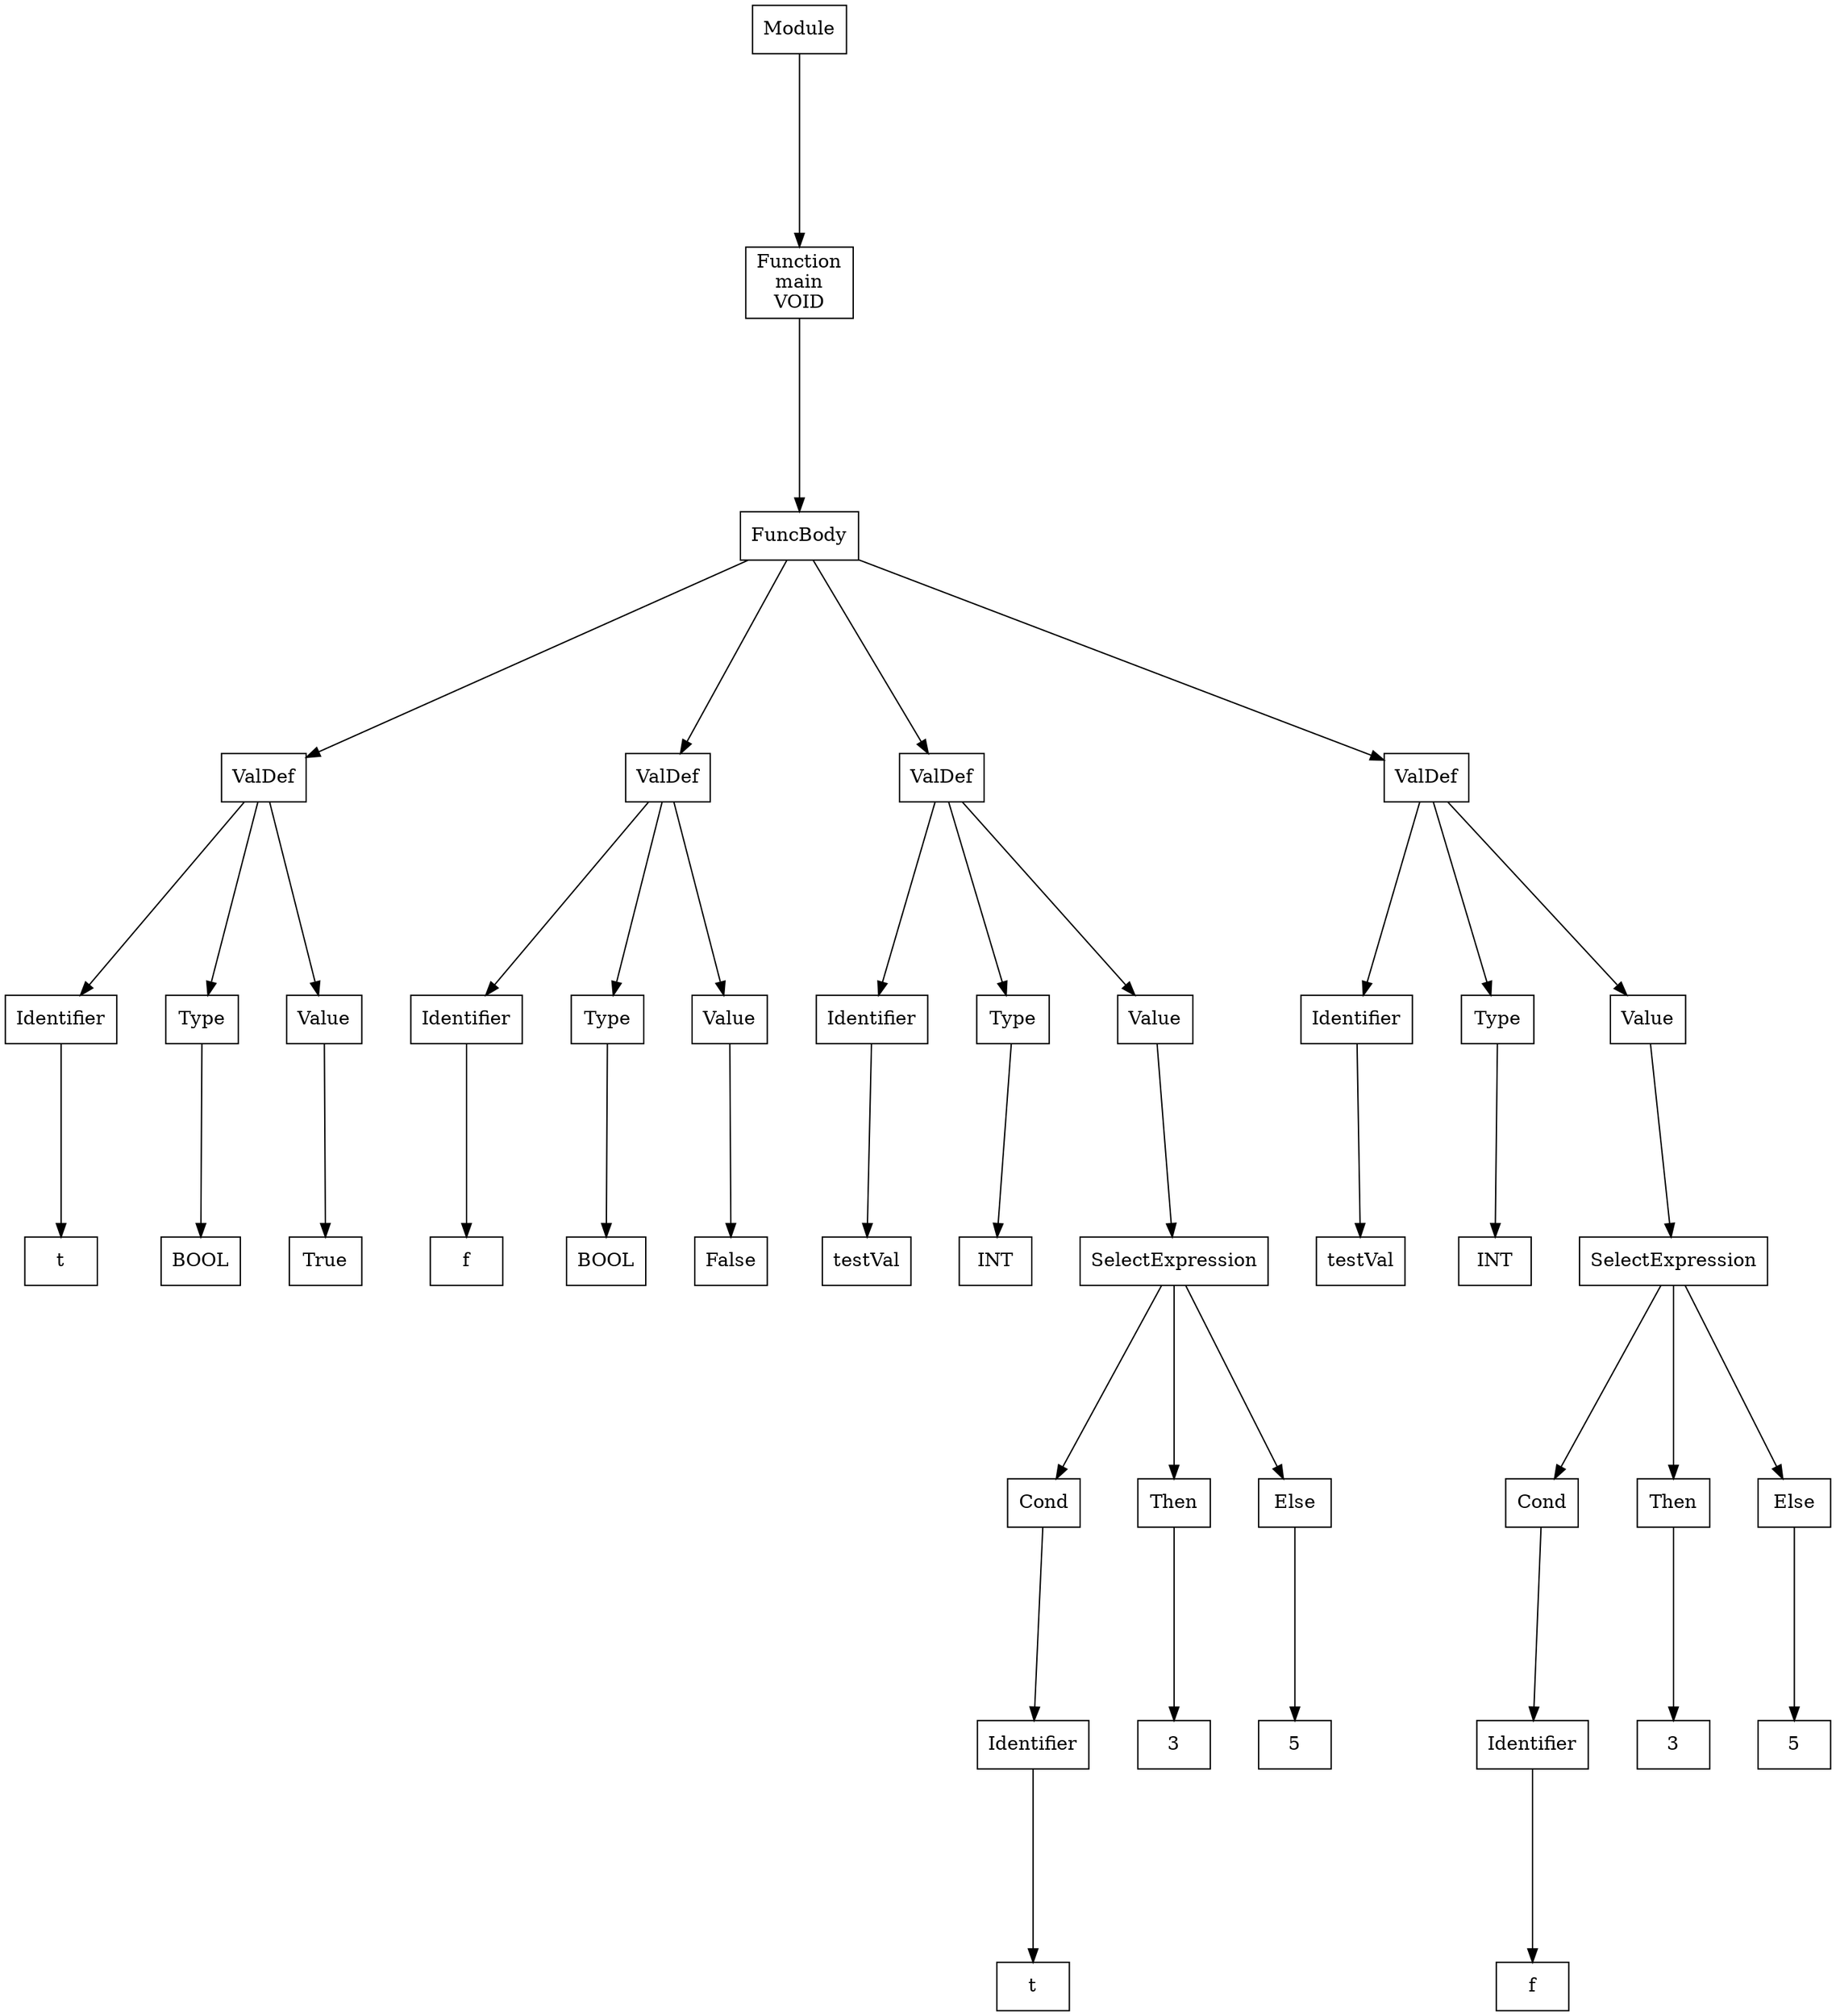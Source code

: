 digraph {
node [shape=box];
graph [ordering="out", overlap = false, nodesep="0.5", ranksep="2"];
node0 [label="Module"];
node1 [label="Function\nmain\nVOID"];
node2 [label="FuncBody"];
node3 [label="ValDef"];
node4 [label="Identifier"];
node5 [label="t"];
node6 [label="Type"];
node7 [label="BOOL"];
node8 [label="Value"];
node9 [label="True"];
node10 [label="ValDef"];
node11 [label="Identifier"];
node12 [label="f"];
node13 [label="Type"];
node14 [label="BOOL"];
node15 [label="Value"];
node16 [label="False"];
node17 [label="ValDef"];
node18 [label="Identifier"];
node19 [label="testVal"];
node20 [label="Type"];
node21 [label="INT"];
node22 [label="Value"];
node23 [label="SelectExpression"];
node24 [label="Cond"];
node25 [label="Identifier"];
node26 [label="t"];
node27 [label="Then"];
node28 [label="3"];
node29 [label="Else"];
node30 [label="5"];
node31 [label="ValDef"];
node32 [label="Identifier"];
node33 [label="testVal"];
node34 [label="Type"];
node35 [label="INT"];
node36 [label="Value"];
node37 [label="SelectExpression"];
node38 [label="Cond"];
node39 [label="Identifier"];
node40 [label="f"];
node41 [label="Then"];
node42 [label="3"];
node43 [label="Else"];
node44 [label="5"];
node1 -> node2;
node4 -> node5;
node3 -> node4;
node6 -> node7;
node3 -> node6;
node3 -> node8;
node8 -> node9;
node2 -> node3;
node11 -> node12;
node10 -> node11;
node13 -> node14;
node10 -> node13;
node10 -> node15;
node15 -> node16;
node2 -> node10;
node18 -> node19;
node17 -> node18;
node20 -> node21;
node17 -> node20;
node25 -> node26;
node23 -> node24;
node24 -> node25;
node23 -> node27;
node27 -> node28;
node23 -> node29;
node29 -> node30;
node17 -> node22;
node22 -> node23;
node2 -> node17;
node32 -> node33;
node31 -> node32;
node34 -> node35;
node31 -> node34;
node39 -> node40;
node37 -> node38;
node38 -> node39;
node37 -> node41;
node41 -> node42;
node37 -> node43;
node43 -> node44;
node31 -> node36;
node36 -> node37;
node2 -> node31;
node0 -> node1;
}
